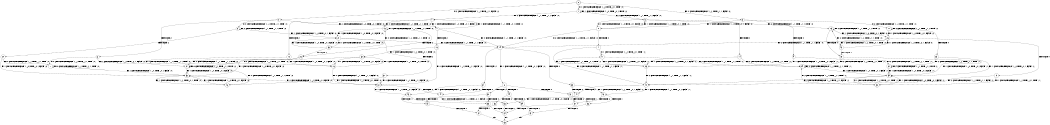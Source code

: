 digraph BCG {
size = "7, 10.5";
center = TRUE;
node [shape = circle];
0 [peripheries = 2];
0 -> 1 [label = "EX !1 !ATOMIC_EXCH_BRANCH (1, +0, TRUE, +0, 1, TRUE) !:0:"];
0 -> 2 [label = "EX !2 !ATOMIC_EXCH_BRANCH (1, +1, TRUE, +1, 1, FALSE) !:0:"];
0 -> 3 [label = "EX !0 !ATOMIC_EXCH_BRANCH (1, +1, TRUE, +1, 1, FALSE) !:0:"];
1 -> 4 [label = "EX !2 !ATOMIC_EXCH_BRANCH (1, +1, TRUE, +1, 1, FALSE) !:0:"];
1 -> 5 [label = "EX !0 !ATOMIC_EXCH_BRANCH (1, +1, TRUE, +1, 1, FALSE) !:0:"];
1 -> 1 [label = "EX !1 !ATOMIC_EXCH_BRANCH (1, +0, TRUE, +0, 1, TRUE) !:0:"];
2 -> 6 [label = "TERMINATE !2"];
2 -> 7 [label = "EX !1 !ATOMIC_EXCH_BRANCH (1, +0, TRUE, +0, 1, FALSE) !:0:"];
2 -> 8 [label = "EX !0 !ATOMIC_EXCH_BRANCH (1, +1, TRUE, +1, 1, TRUE) !:0:"];
3 -> 9 [label = "TERMINATE !0"];
3 -> 10 [label = "EX !1 !ATOMIC_EXCH_BRANCH (1, +0, TRUE, +0, 1, FALSE) !:0:"];
3 -> 11 [label = "EX !2 !ATOMIC_EXCH_BRANCH (1, +1, TRUE, +1, 1, TRUE) !:0:"];
4 -> 12 [label = "TERMINATE !2"];
4 -> 13 [label = "EX !0 !ATOMIC_EXCH_BRANCH (1, +1, TRUE, +1, 1, TRUE) !:0:"];
4 -> 7 [label = "EX !1 !ATOMIC_EXCH_BRANCH (1, +0, TRUE, +0, 1, FALSE) !:0:"];
5 -> 14 [label = "TERMINATE !0"];
5 -> 15 [label = "EX !2 !ATOMIC_EXCH_BRANCH (1, +1, TRUE, +1, 1, TRUE) !:0:"];
5 -> 10 [label = "EX !1 !ATOMIC_EXCH_BRANCH (1, +0, TRUE, +0, 1, FALSE) !:0:"];
6 -> 16 [label = "EX !1 !ATOMIC_EXCH_BRANCH (1, +0, TRUE, +0, 1, FALSE) !:0:"];
6 -> 17 [label = "EX !0 !ATOMIC_EXCH_BRANCH (1, +1, TRUE, +1, 1, TRUE) !:0:"];
7 -> 18 [label = "TERMINATE !2"];
7 -> 19 [label = "EX !0 !ATOMIC_EXCH_BRANCH (1, +1, TRUE, +1, 1, FALSE) !:0:"];
7 -> 4 [label = "EX !1 !ATOMIC_EXCH_BRANCH (1, +1, TRUE, +0, 1, TRUE) !:0:"];
8 -> 20 [label = "TERMINATE !2"];
8 -> 21 [label = "EX !1 !ATOMIC_EXCH_BRANCH (1, +0, TRUE, +0, 1, FALSE) !:0:"];
8 -> 8 [label = "EX !0 !ATOMIC_EXCH_BRANCH (1, +1, TRUE, +1, 1, TRUE) !:0:"];
9 -> 22 [label = "EX !2 !ATOMIC_EXCH_BRANCH (1, +1, TRUE, +1, 1, TRUE) !:1:"];
9 -> 23 [label = "EX !1 !ATOMIC_EXCH_BRANCH (1, +0, TRUE, +0, 1, FALSE) !:1:"];
10 -> 24 [label = "TERMINATE !0"];
10 -> 19 [label = "EX !2 !ATOMIC_EXCH_BRANCH (1, +1, TRUE, +1, 1, FALSE) !:0:"];
10 -> 5 [label = "EX !1 !ATOMIC_EXCH_BRANCH (1, +1, TRUE, +0, 1, TRUE) !:0:"];
11 -> 25 [label = "TERMINATE !0"];
11 -> 26 [label = "EX !1 !ATOMIC_EXCH_BRANCH (1, +0, TRUE, +0, 1, FALSE) !:0:"];
11 -> 11 [label = "EX !2 !ATOMIC_EXCH_BRANCH (1, +1, TRUE, +1, 1, TRUE) !:0:"];
12 -> 27 [label = "EX !0 !ATOMIC_EXCH_BRANCH (1, +1, TRUE, +1, 1, TRUE) !:0:"];
12 -> 16 [label = "EX !1 !ATOMIC_EXCH_BRANCH (1, +0, TRUE, +0, 1, FALSE) !:0:"];
13 -> 28 [label = "TERMINATE !2"];
13 -> 21 [label = "EX !1 !ATOMIC_EXCH_BRANCH (1, +0, TRUE, +0, 1, FALSE) !:0:"];
13 -> 13 [label = "EX !0 !ATOMIC_EXCH_BRANCH (1, +1, TRUE, +1, 1, TRUE) !:0:"];
14 -> 29 [label = "EX !2 !ATOMIC_EXCH_BRANCH (1, +1, TRUE, +1, 1, TRUE) !:1:"];
14 -> 23 [label = "EX !1 !ATOMIC_EXCH_BRANCH (1, +0, TRUE, +0, 1, FALSE) !:1:"];
15 -> 30 [label = "TERMINATE !0"];
15 -> 15 [label = "EX !2 !ATOMIC_EXCH_BRANCH (1, +1, TRUE, +1, 1, TRUE) !:0:"];
15 -> 26 [label = "EX !1 !ATOMIC_EXCH_BRANCH (1, +0, TRUE, +0, 1, FALSE) !:0:"];
16 -> 31 [label = "EX !0 !ATOMIC_EXCH_BRANCH (1, +1, TRUE, +1, 1, FALSE) !:0:"];
16 -> 32 [label = "EX !1 !ATOMIC_EXCH_BRANCH (1, +1, TRUE, +0, 1, TRUE) !:0:"];
17 -> 33 [label = "EX !1 !ATOMIC_EXCH_BRANCH (1, +0, TRUE, +0, 1, FALSE) !:0:"];
17 -> 17 [label = "EX !0 !ATOMIC_EXCH_BRANCH (1, +1, TRUE, +1, 1, TRUE) !:0:"];
18 -> 31 [label = "EX !0 !ATOMIC_EXCH_BRANCH (1, +1, TRUE, +1, 1, FALSE) !:0:"];
18 -> 32 [label = "EX !1 !ATOMIC_EXCH_BRANCH (1, +1, TRUE, +0, 1, TRUE) !:0:"];
19 -> 34 [label = "TERMINATE !2"];
19 -> 35 [label = "TERMINATE !0"];
19 -> 36 [label = "EX !1 !ATOMIC_EXCH_BRANCH (1, +1, TRUE, +0, 1, FALSE) !:0:"];
20 -> 33 [label = "EX !1 !ATOMIC_EXCH_BRANCH (1, +0, TRUE, +0, 1, FALSE) !:0:"];
20 -> 17 [label = "EX !0 !ATOMIC_EXCH_BRANCH (1, +1, TRUE, +1, 1, TRUE) !:0:"];
21 -> 37 [label = "TERMINATE !2"];
21 -> 38 [label = "EX !1 !ATOMIC_EXCH_BRANCH (1, +1, TRUE, +0, 1, TRUE) !:0:"];
21 -> 19 [label = "EX !0 !ATOMIC_EXCH_BRANCH (1, +1, TRUE, +1, 1, FALSE) !:0:"];
22 -> 39 [label = "EX !1 !ATOMIC_EXCH_BRANCH (1, +0, TRUE, +0, 1, FALSE) !:1:"];
22 -> 22 [label = "EX !2 !ATOMIC_EXCH_BRANCH (1, +1, TRUE, +1, 1, TRUE) !:1:"];
23 -> 40 [label = "EX !2 !ATOMIC_EXCH_BRANCH (1, +1, TRUE, +1, 1, FALSE) !:1:"];
23 -> 41 [label = "EX !1 !ATOMIC_EXCH_BRANCH (1, +1, TRUE, +0, 1, TRUE) !:1:"];
24 -> 40 [label = "EX !2 !ATOMIC_EXCH_BRANCH (1, +1, TRUE, +1, 1, FALSE) !:1:"];
24 -> 41 [label = "EX !1 !ATOMIC_EXCH_BRANCH (1, +1, TRUE, +0, 1, TRUE) !:1:"];
25 -> 39 [label = "EX !1 !ATOMIC_EXCH_BRANCH (1, +0, TRUE, +0, 1, FALSE) !:1:"];
25 -> 22 [label = "EX !2 !ATOMIC_EXCH_BRANCH (1, +1, TRUE, +1, 1, TRUE) !:1:"];
26 -> 42 [label = "TERMINATE !0"];
26 -> 19 [label = "EX !2 !ATOMIC_EXCH_BRANCH (1, +1, TRUE, +1, 1, FALSE) !:0:"];
26 -> 43 [label = "EX !1 !ATOMIC_EXCH_BRANCH (1, +1, TRUE, +0, 1, TRUE) !:0:"];
27 -> 33 [label = "EX !1 !ATOMIC_EXCH_BRANCH (1, +0, TRUE, +0, 1, FALSE) !:0:"];
27 -> 27 [label = "EX !0 !ATOMIC_EXCH_BRANCH (1, +1, TRUE, +1, 1, TRUE) !:0:"];
28 -> 33 [label = "EX !1 !ATOMIC_EXCH_BRANCH (1, +0, TRUE, +0, 1, FALSE) !:0:"];
28 -> 27 [label = "EX !0 !ATOMIC_EXCH_BRANCH (1, +1, TRUE, +1, 1, TRUE) !:0:"];
29 -> 29 [label = "EX !2 !ATOMIC_EXCH_BRANCH (1, +1, TRUE, +1, 1, TRUE) !:1:"];
29 -> 39 [label = "EX !1 !ATOMIC_EXCH_BRANCH (1, +0, TRUE, +0, 1, FALSE) !:1:"];
30 -> 29 [label = "EX !2 !ATOMIC_EXCH_BRANCH (1, +1, TRUE, +1, 1, TRUE) !:1:"];
30 -> 39 [label = "EX !1 !ATOMIC_EXCH_BRANCH (1, +0, TRUE, +0, 1, FALSE) !:1:"];
31 -> 44 [label = "TERMINATE !0"];
31 -> 45 [label = "EX !1 !ATOMIC_EXCH_BRANCH (1, +1, TRUE, +0, 1, FALSE) !:0:"];
32 -> 27 [label = "EX !0 !ATOMIC_EXCH_BRANCH (1, +1, TRUE, +1, 1, TRUE) !:0:"];
32 -> 16 [label = "EX !1 !ATOMIC_EXCH_BRANCH (1, +0, TRUE, +0, 1, FALSE) !:0:"];
33 -> 46 [label = "EX !1 !ATOMIC_EXCH_BRANCH (1, +1, TRUE, +0, 1, TRUE) !:0:"];
33 -> 31 [label = "EX !0 !ATOMIC_EXCH_BRANCH (1, +1, TRUE, +1, 1, FALSE) !:0:"];
34 -> 44 [label = "TERMINATE !0"];
34 -> 45 [label = "EX !1 !ATOMIC_EXCH_BRANCH (1, +1, TRUE, +0, 1, FALSE) !:0:"];
35 -> 47 [label = "TERMINATE !2"];
35 -> 48 [label = "EX !1 !ATOMIC_EXCH_BRANCH (1, +1, TRUE, +0, 1, FALSE) !:1:"];
36 -> 49 [label = "TERMINATE !1"];
36 -> 50 [label = "TERMINATE !2"];
36 -> 51 [label = "TERMINATE !0"];
37 -> 46 [label = "EX !1 !ATOMIC_EXCH_BRANCH (1, +1, TRUE, +0, 1, TRUE) !:0:"];
37 -> 31 [label = "EX !0 !ATOMIC_EXCH_BRANCH (1, +1, TRUE, +1, 1, FALSE) !:0:"];
38 -> 28 [label = "TERMINATE !2"];
38 -> 21 [label = "EX !1 !ATOMIC_EXCH_BRANCH (1, +0, TRUE, +0, 1, FALSE) !:0:"];
38 -> 13 [label = "EX !0 !ATOMIC_EXCH_BRANCH (1, +1, TRUE, +1, 1, TRUE) !:0:"];
39 -> 40 [label = "EX !2 !ATOMIC_EXCH_BRANCH (1, +1, TRUE, +1, 1, FALSE) !:1:"];
39 -> 52 [label = "EX !1 !ATOMIC_EXCH_BRANCH (1, +1, TRUE, +0, 1, TRUE) !:1:"];
40 -> 47 [label = "TERMINATE !2"];
40 -> 48 [label = "EX !1 !ATOMIC_EXCH_BRANCH (1, +1, TRUE, +0, 1, FALSE) !:1:"];
41 -> 29 [label = "EX !2 !ATOMIC_EXCH_BRANCH (1, +1, TRUE, +1, 1, TRUE) !:1:"];
41 -> 23 [label = "EX !1 !ATOMIC_EXCH_BRANCH (1, +0, TRUE, +0, 1, FALSE) !:1:"];
42 -> 40 [label = "EX !2 !ATOMIC_EXCH_BRANCH (1, +1, TRUE, +1, 1, FALSE) !:1:"];
42 -> 52 [label = "EX !1 !ATOMIC_EXCH_BRANCH (1, +1, TRUE, +0, 1, TRUE) !:1:"];
43 -> 30 [label = "TERMINATE !0"];
43 -> 15 [label = "EX !2 !ATOMIC_EXCH_BRANCH (1, +1, TRUE, +1, 1, TRUE) !:0:"];
43 -> 26 [label = "EX !1 !ATOMIC_EXCH_BRANCH (1, +0, TRUE, +0, 1, FALSE) !:0:"];
44 -> 53 [label = "EX !1 !ATOMIC_EXCH_BRANCH (1, +1, TRUE, +0, 1, FALSE) !:1:"];
45 -> 54 [label = "TERMINATE !1"];
45 -> 55 [label = "TERMINATE !0"];
46 -> 33 [label = "EX !1 !ATOMIC_EXCH_BRANCH (1, +0, TRUE, +0, 1, FALSE) !:0:"];
46 -> 27 [label = "EX !0 !ATOMIC_EXCH_BRANCH (1, +1, TRUE, +1, 1, TRUE) !:0:"];
47 -> 53 [label = "EX !1 !ATOMIC_EXCH_BRANCH (1, +1, TRUE, +0, 1, FALSE) !:1:"];
48 -> 56 [label = "TERMINATE !1"];
48 -> 57 [label = "TERMINATE !2"];
49 -> 58 [label = "TERMINATE !2"];
49 -> 59 [label = "TERMINATE !0"];
50 -> 54 [label = "TERMINATE !1"];
50 -> 55 [label = "TERMINATE !0"];
51 -> 56 [label = "TERMINATE !1"];
51 -> 57 [label = "TERMINATE !2"];
52 -> 29 [label = "EX !2 !ATOMIC_EXCH_BRANCH (1, +1, TRUE, +1, 1, TRUE) !:1:"];
52 -> 39 [label = "EX !1 !ATOMIC_EXCH_BRANCH (1, +0, TRUE, +0, 1, FALSE) !:1:"];
53 -> 60 [label = "TERMINATE !1"];
54 -> 61 [label = "TERMINATE !0"];
55 -> 60 [label = "TERMINATE !1"];
56 -> 62 [label = "TERMINATE !2"];
57 -> 60 [label = "TERMINATE !1"];
58 -> 61 [label = "TERMINATE !0"];
59 -> 62 [label = "TERMINATE !2"];
60 -> 63 [label = "exit"];
61 -> 63 [label = "exit"];
62 -> 63 [label = "exit"];
}
